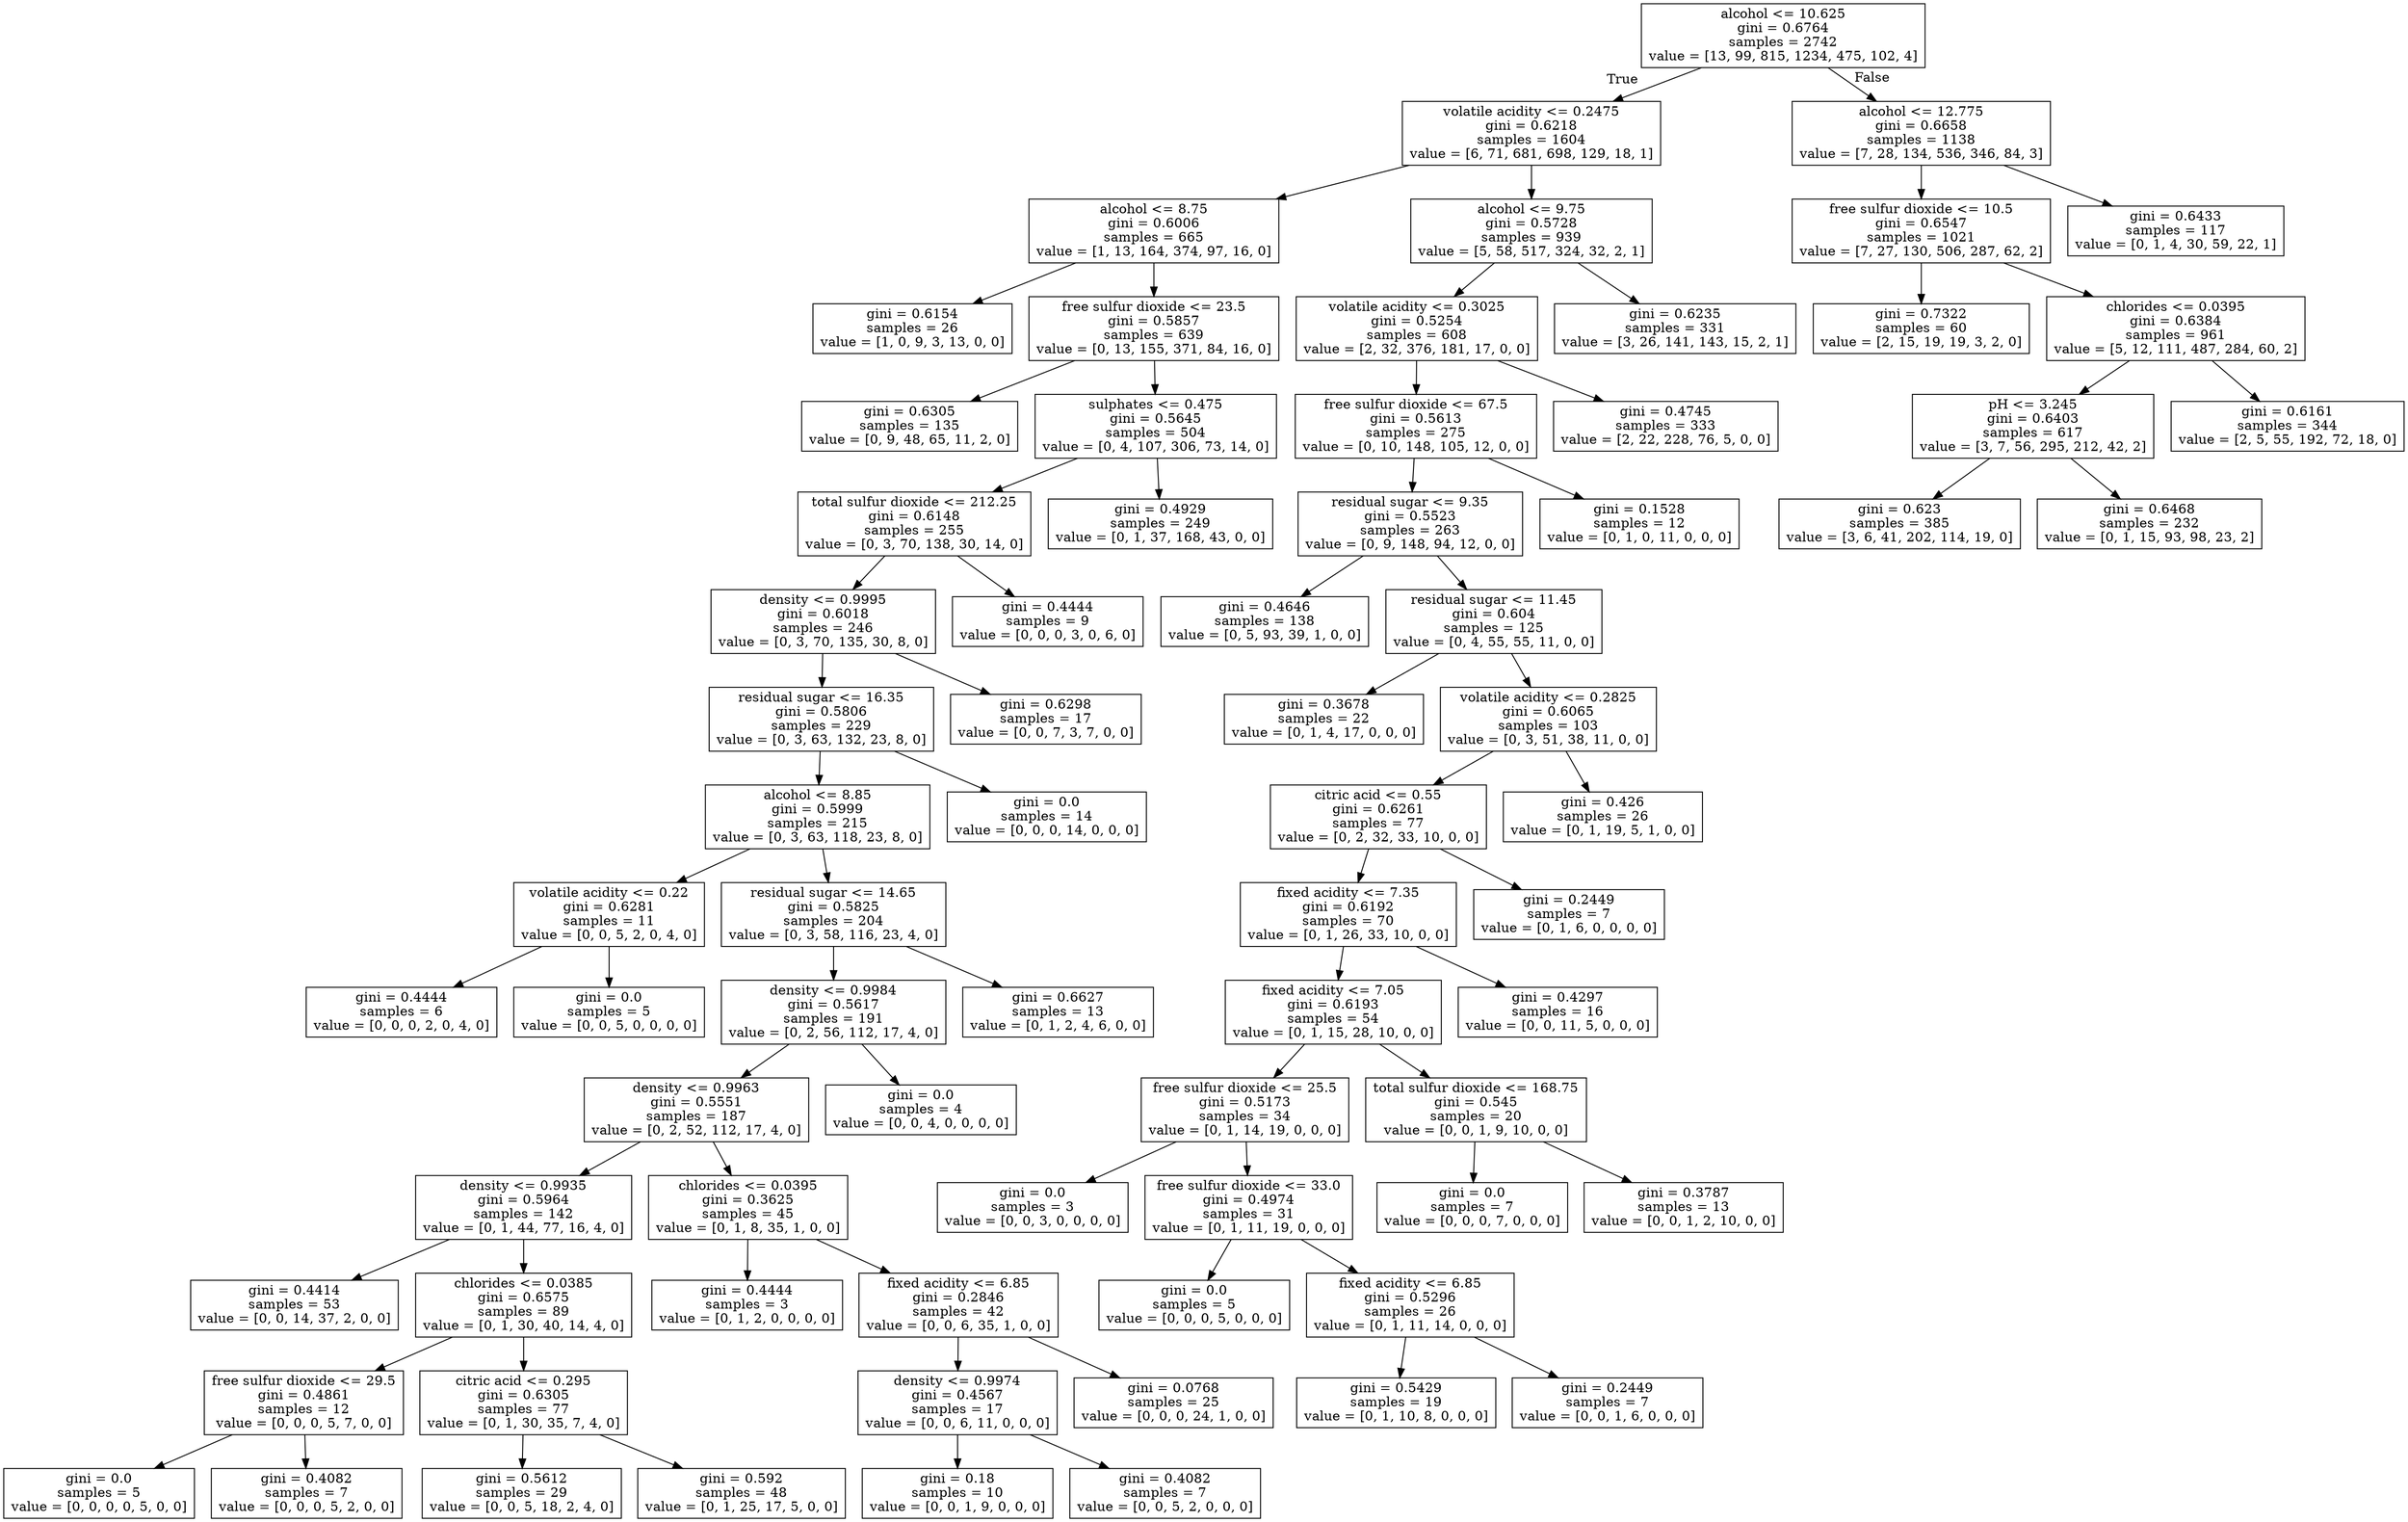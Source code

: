 digraph Tree {
node [shape=box] ;
0 [label="alcohol <= 10.625\ngini = 0.6764\nsamples = 2742\nvalue = [13, 99, 815, 1234, 475, 102, 4]"] ;
1 [label="volatile acidity <= 0.2475\ngini = 0.6218\nsamples = 1604\nvalue = [6, 71, 681, 698, 129, 18, 1]"] ;
0 -> 1 [labeldistance=2.5, labelangle=45, headlabel="True"] ;
2 [label="alcohol <= 8.75\ngini = 0.6006\nsamples = 665\nvalue = [1, 13, 164, 374, 97, 16, 0]"] ;
1 -> 2 ;
3 [label="gini = 0.6154\nsamples = 26\nvalue = [1, 0, 9, 3, 13, 0, 0]"] ;
2 -> 3 ;
16 [label="free sulfur dioxide <= 23.5\ngini = 0.5857\nsamples = 639\nvalue = [0, 13, 155, 371, 84, 16, 0]"] ;
2 -> 16 ;
17 [label="gini = 0.6305\nsamples = 135\nvalue = [0, 9, 48, 65, 11, 2, 0]"] ;
16 -> 17 ;
100 [label="sulphates <= 0.475\ngini = 0.5645\nsamples = 504\nvalue = [0, 4, 107, 306, 73, 14, 0]"] ;
16 -> 100 ;
101 [label="total sulfur dioxide <= 212.25\ngini = 0.6148\nsamples = 255\nvalue = [0, 3, 70, 138, 30, 14, 0]"] ;
100 -> 101 ;
102 [label="density <= 0.9995\ngini = 0.6018\nsamples = 246\nvalue = [0, 3, 70, 135, 30, 8, 0]"] ;
101 -> 102 ;
103 [label="residual sugar <= 16.35\ngini = 0.5806\nsamples = 229\nvalue = [0, 3, 63, 132, 23, 8, 0]"] ;
102 -> 103 ;
104 [label="alcohol <= 8.85\ngini = 0.5999\nsamples = 215\nvalue = [0, 3, 63, 118, 23, 8, 0]"] ;
103 -> 104 ;
105 [label="volatile acidity <= 0.22\ngini = 0.6281\nsamples = 11\nvalue = [0, 0, 5, 2, 0, 4, 0]"] ;
104 -> 105 ;
106 [label="gini = 0.4444\nsamples = 6\nvalue = [0, 0, 0, 2, 0, 4, 0]"] ;
105 -> 106 ;
109 [label="gini = 0.0\nsamples = 5\nvalue = [0, 0, 5, 0, 0, 0, 0]"] ;
105 -> 109 ;
110 [label="residual sugar <= 14.65\ngini = 0.5825\nsamples = 204\nvalue = [0, 3, 58, 116, 23, 4, 0]"] ;
104 -> 110 ;
111 [label="density <= 0.9984\ngini = 0.5617\nsamples = 191\nvalue = [0, 2, 56, 112, 17, 4, 0]"] ;
110 -> 111 ;
112 [label="density <= 0.9963\ngini = 0.5551\nsamples = 187\nvalue = [0, 2, 52, 112, 17, 4, 0]"] ;
111 -> 112 ;
113 [label="density <= 0.9935\ngini = 0.5964\nsamples = 142\nvalue = [0, 1, 44, 77, 16, 4, 0]"] ;
112 -> 113 ;
114 [label="gini = 0.4414\nsamples = 53\nvalue = [0, 0, 14, 37, 2, 0, 0]"] ;
113 -> 114 ;
149 [label="chlorides <= 0.0385\ngini = 0.6575\nsamples = 89\nvalue = [0, 1, 30, 40, 14, 4, 0]"] ;
113 -> 149 ;
150 [label="free sulfur dioxide <= 29.5\ngini = 0.4861\nsamples = 12\nvalue = [0, 0, 0, 5, 7, 0, 0]"] ;
149 -> 150 ;
151 [label="gini = 0.0\nsamples = 5\nvalue = [0, 0, 0, 0, 5, 0, 0]"] ;
150 -> 151 ;
152 [label="gini = 0.4082\nsamples = 7\nvalue = [0, 0, 0, 5, 2, 0, 0]"] ;
150 -> 152 ;
157 [label="citric acid <= 0.295\ngini = 0.6305\nsamples = 77\nvalue = [0, 1, 30, 35, 7, 4, 0]"] ;
149 -> 157 ;
158 [label="gini = 0.5612\nsamples = 29\nvalue = [0, 0, 5, 18, 2, 4, 0]"] ;
157 -> 158 ;
179 [label="gini = 0.592\nsamples = 48\nvalue = [0, 1, 25, 17, 5, 0, 0]"] ;
157 -> 179 ;
208 [label="chlorides <= 0.0395\ngini = 0.3625\nsamples = 45\nvalue = [0, 1, 8, 35, 1, 0, 0]"] ;
112 -> 208 ;
209 [label="gini = 0.4444\nsamples = 3\nvalue = [0, 1, 2, 0, 0, 0, 0]"] ;
208 -> 209 ;
212 [label="fixed acidity <= 6.85\ngini = 0.2846\nsamples = 42\nvalue = [0, 0, 6, 35, 1, 0, 0]"] ;
208 -> 212 ;
213 [label="density <= 0.9974\ngini = 0.4567\nsamples = 17\nvalue = [0, 0, 6, 11, 0, 0, 0]"] ;
212 -> 213 ;
214 [label="gini = 0.18\nsamples = 10\nvalue = [0, 0, 1, 9, 0, 0, 0]"] ;
213 -> 214 ;
219 [label="gini = 0.4082\nsamples = 7\nvalue = [0, 0, 5, 2, 0, 0, 0]"] ;
213 -> 219 ;
222 [label="gini = 0.0768\nsamples = 25\nvalue = [0, 0, 0, 24, 1, 0, 0]"] ;
212 -> 222 ;
225 [label="gini = 0.0\nsamples = 4\nvalue = [0, 0, 4, 0, 0, 0, 0]"] ;
111 -> 225 ;
226 [label="gini = 0.6627\nsamples = 13\nvalue = [0, 1, 2, 4, 6, 0, 0]"] ;
110 -> 226 ;
235 [label="gini = 0.0\nsamples = 14\nvalue = [0, 0, 0, 14, 0, 0, 0]"] ;
103 -> 235 ;
236 [label="gini = 0.6298\nsamples = 17\nvalue = [0, 0, 7, 3, 7, 0, 0]"] ;
102 -> 236 ;
243 [label="gini = 0.4444\nsamples = 9\nvalue = [0, 0, 0, 3, 0, 6, 0]"] ;
101 -> 243 ;
246 [label="gini = 0.4929\nsamples = 249\nvalue = [0, 1, 37, 168, 43, 0, 0]"] ;
100 -> 246 ;
359 [label="alcohol <= 9.75\ngini = 0.5728\nsamples = 939\nvalue = [5, 58, 517, 324, 32, 2, 1]"] ;
1 -> 359 ;
360 [label="volatile acidity <= 0.3025\ngini = 0.5254\nsamples = 608\nvalue = [2, 32, 376, 181, 17, 0, 0]"] ;
359 -> 360 ;
361 [label="free sulfur dioxide <= 67.5\ngini = 0.5613\nsamples = 275\nvalue = [0, 10, 148, 105, 12, 0, 0]"] ;
360 -> 361 ;
362 [label="residual sugar <= 9.35\ngini = 0.5523\nsamples = 263\nvalue = [0, 9, 148, 94, 12, 0, 0]"] ;
361 -> 362 ;
363 [label="gini = 0.4646\nsamples = 138\nvalue = [0, 5, 93, 39, 1, 0, 0]"] ;
362 -> 363 ;
418 [label="residual sugar <= 11.45\ngini = 0.604\nsamples = 125\nvalue = [0, 4, 55, 55, 11, 0, 0]"] ;
362 -> 418 ;
419 [label="gini = 0.3678\nsamples = 22\nvalue = [0, 1, 4, 17, 0, 0, 0]"] ;
418 -> 419 ;
430 [label="volatile acidity <= 0.2825\ngini = 0.6065\nsamples = 103\nvalue = [0, 3, 51, 38, 11, 0, 0]"] ;
418 -> 430 ;
431 [label="citric acid <= 0.55\ngini = 0.6261\nsamples = 77\nvalue = [0, 2, 32, 33, 10, 0, 0]"] ;
430 -> 431 ;
432 [label="fixed acidity <= 7.35\ngini = 0.6192\nsamples = 70\nvalue = [0, 1, 26, 33, 10, 0, 0]"] ;
431 -> 432 ;
433 [label="fixed acidity <= 7.05\ngini = 0.6193\nsamples = 54\nvalue = [0, 1, 15, 28, 10, 0, 0]"] ;
432 -> 433 ;
434 [label="free sulfur dioxide <= 25.5\ngini = 0.5173\nsamples = 34\nvalue = [0, 1, 14, 19, 0, 0, 0]"] ;
433 -> 434 ;
435 [label="gini = 0.0\nsamples = 3\nvalue = [0, 0, 3, 0, 0, 0, 0]"] ;
434 -> 435 ;
436 [label="free sulfur dioxide <= 33.0\ngini = 0.4974\nsamples = 31\nvalue = [0, 1, 11, 19, 0, 0, 0]"] ;
434 -> 436 ;
437 [label="gini = 0.0\nsamples = 5\nvalue = [0, 0, 0, 5, 0, 0, 0]"] ;
436 -> 437 ;
438 [label="fixed acidity <= 6.85\ngini = 0.5296\nsamples = 26\nvalue = [0, 1, 11, 14, 0, 0, 0]"] ;
436 -> 438 ;
439 [label="gini = 0.5429\nsamples = 19\nvalue = [0, 1, 10, 8, 0, 0, 0]"] ;
438 -> 439 ;
452 [label="gini = 0.2449\nsamples = 7\nvalue = [0, 0, 1, 6, 0, 0, 0]"] ;
438 -> 452 ;
455 [label="total sulfur dioxide <= 168.75\ngini = 0.545\nsamples = 20\nvalue = [0, 0, 1, 9, 10, 0, 0]"] ;
433 -> 455 ;
456 [label="gini = 0.0\nsamples = 7\nvalue = [0, 0, 0, 7, 0, 0, 0]"] ;
455 -> 456 ;
457 [label="gini = 0.3787\nsamples = 13\nvalue = [0, 0, 1, 2, 10, 0, 0]"] ;
455 -> 457 ;
462 [label="gini = 0.4297\nsamples = 16\nvalue = [0, 0, 11, 5, 0, 0, 0]"] ;
432 -> 462 ;
467 [label="gini = 0.2449\nsamples = 7\nvalue = [0, 1, 6, 0, 0, 0, 0]"] ;
431 -> 467 ;
470 [label="gini = 0.426\nsamples = 26\nvalue = [0, 1, 19, 5, 1, 0, 0]"] ;
430 -> 470 ;
483 [label="gini = 0.1528\nsamples = 12\nvalue = [0, 1, 0, 11, 0, 0, 0]"] ;
361 -> 483 ;
486 [label="gini = 0.4745\nsamples = 333\nvalue = [2, 22, 228, 76, 5, 0, 0]"] ;
360 -> 486 ;
643 [label="gini = 0.6235\nsamples = 331\nvalue = [3, 26, 141, 143, 15, 2, 1]"] ;
359 -> 643 ;
850 [label="alcohol <= 12.775\ngini = 0.6658\nsamples = 1138\nvalue = [7, 28, 134, 536, 346, 84, 3]"] ;
0 -> 850 [labeldistance=2.5, labelangle=-45, headlabel="False"] ;
851 [label="free sulfur dioxide <= 10.5\ngini = 0.6547\nsamples = 1021\nvalue = [7, 27, 130, 506, 287, 62, 2]"] ;
850 -> 851 ;
852 [label="gini = 0.7322\nsamples = 60\nvalue = [2, 15, 19, 19, 3, 2, 0]"] ;
851 -> 852 ;
897 [label="chlorides <= 0.0395\ngini = 0.6384\nsamples = 961\nvalue = [5, 12, 111, 487, 284, 60, 2]"] ;
851 -> 897 ;
898 [label="pH <= 3.245\ngini = 0.6403\nsamples = 617\nvalue = [3, 7, 56, 295, 212, 42, 2]"] ;
897 -> 898 ;
899 [label="gini = 0.623\nsamples = 385\nvalue = [3, 6, 41, 202, 114, 19, 0]"] ;
898 -> 899 ;
1132 [label="gini = 0.6468\nsamples = 232\nvalue = [0, 1, 15, 93, 98, 23, 2]"] ;
898 -> 1132 ;
1291 [label="gini = 0.6161\nsamples = 344\nvalue = [2, 5, 55, 192, 72, 18, 0]"] ;
897 -> 1291 ;
1496 [label="gini = 0.6433\nsamples = 117\nvalue = [0, 1, 4, 30, 59, 22, 1]"] ;
850 -> 1496 ;
}